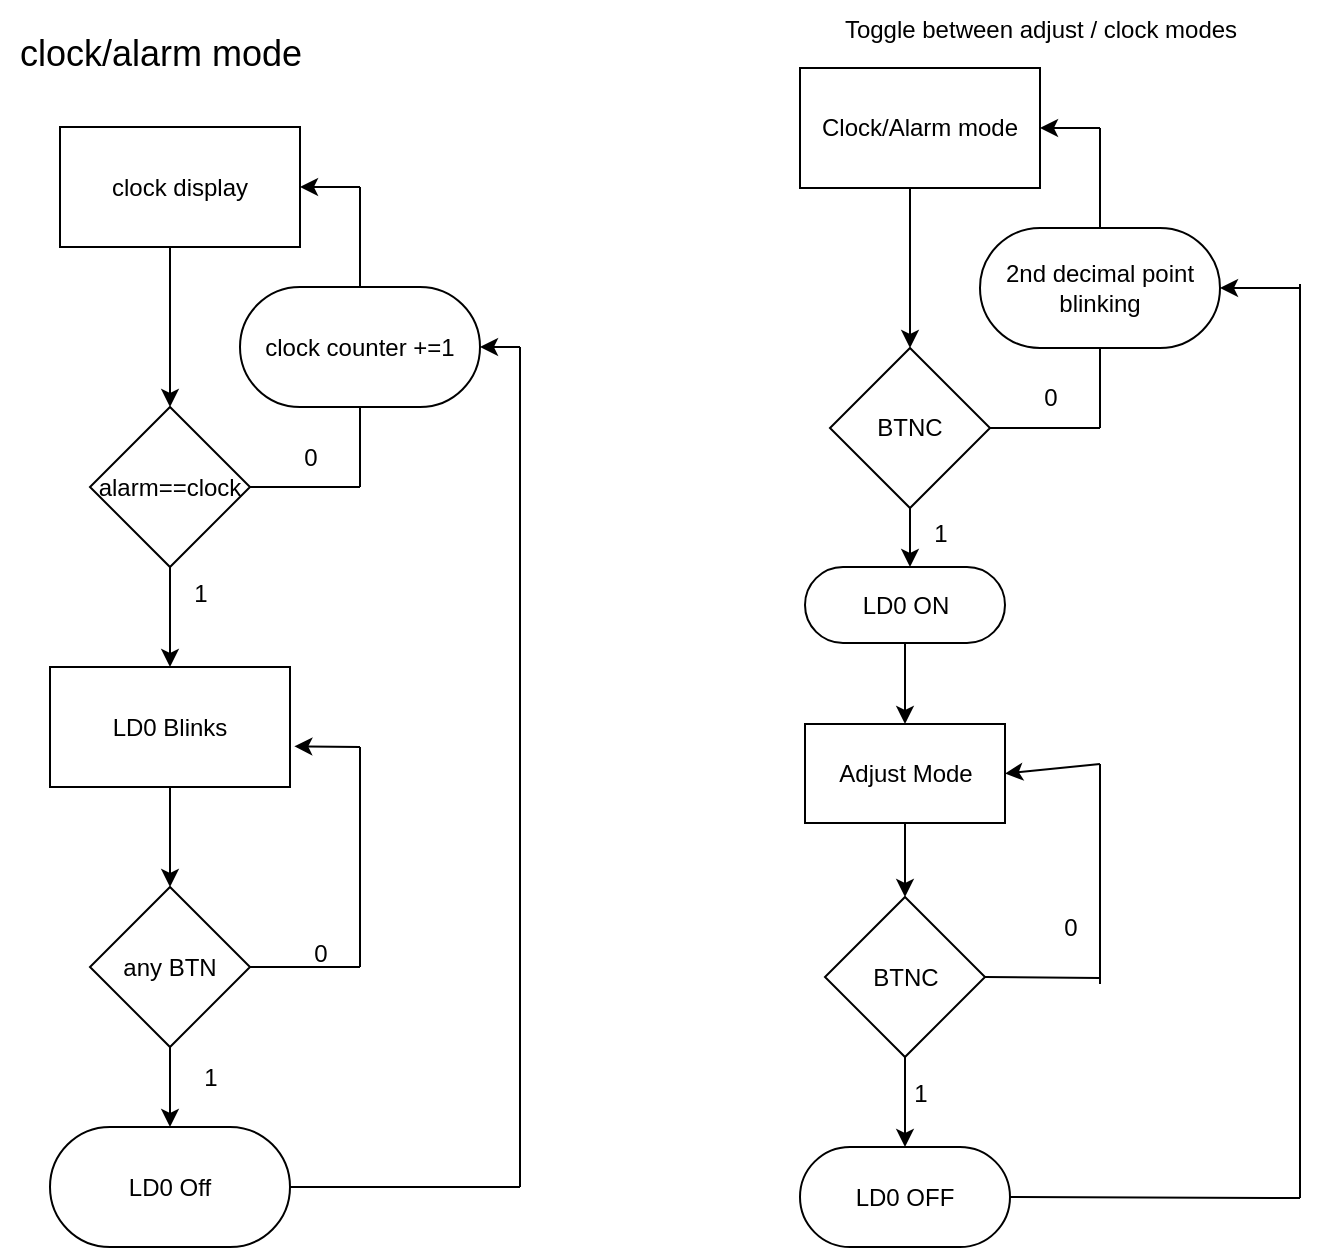 <mxfile version="24.3.1" type="device" pages="2">
  <diagram name="Page-1" id="mnycApaOCjpWziVXEzbZ">
    <mxGraphModel dx="1687" dy="908" grid="1" gridSize="10" guides="1" tooltips="1" connect="1" arrows="1" fold="1" page="1" pageScale="1" pageWidth="850" pageHeight="1100" math="0" shadow="0">
      <root>
        <mxCell id="0" />
        <mxCell id="1" parent="0" />
        <mxCell id="4CzLHWsZHk-06s4hug2u-1" value="clock display" style="rounded=0;whiteSpace=wrap;html=1;" parent="1" vertex="1">
          <mxGeometry x="200" y="71.5" width="120" height="60" as="geometry" />
        </mxCell>
        <mxCell id="4CzLHWsZHk-06s4hug2u-2" value="" style="endArrow=classic;html=1;rounded=0;" parent="1" target="4CzLHWsZHk-06s4hug2u-3" edge="1">
          <mxGeometry width="50" height="50" relative="1" as="geometry">
            <mxPoint x="255" y="131.5" as="sourcePoint" />
            <mxPoint x="255" y="251.5" as="targetPoint" />
          </mxGeometry>
        </mxCell>
        <mxCell id="4CzLHWsZHk-06s4hug2u-3" value="alarm==clock" style="rhombus;whiteSpace=wrap;html=1;" parent="1" vertex="1">
          <mxGeometry x="215" y="211.5" width="80" height="80" as="geometry" />
        </mxCell>
        <mxCell id="4CzLHWsZHk-06s4hug2u-5" value="" style="endArrow=none;html=1;rounded=0;exitX=1;exitY=0.5;exitDx=0;exitDy=0;" parent="1" source="4CzLHWsZHk-06s4hug2u-3" edge="1">
          <mxGeometry width="50" height="50" relative="1" as="geometry">
            <mxPoint x="350" y="331.5" as="sourcePoint" />
            <mxPoint x="350" y="251.5" as="targetPoint" />
          </mxGeometry>
        </mxCell>
        <mxCell id="4CzLHWsZHk-06s4hug2u-7" value="" style="endArrow=classic;html=1;rounded=0;entryX=1;entryY=0.5;entryDx=0;entryDy=0;" parent="1" target="4CzLHWsZHk-06s4hug2u-1" edge="1">
          <mxGeometry width="50" height="50" relative="1" as="geometry">
            <mxPoint x="350" y="101.5" as="sourcePoint" />
            <mxPoint x="400" y="281.5" as="targetPoint" />
          </mxGeometry>
        </mxCell>
        <mxCell id="4CzLHWsZHk-06s4hug2u-8" value="0" style="text;html=1;align=center;verticalAlign=middle;resizable=0;points=[];autosize=1;strokeColor=none;fillColor=none;" parent="1" vertex="1">
          <mxGeometry x="310" y="221.5" width="30" height="30" as="geometry" />
        </mxCell>
        <mxCell id="4CzLHWsZHk-06s4hug2u-10" value="" style="endArrow=classic;html=1;rounded=0;exitX=0.5;exitY=1;exitDx=0;exitDy=0;" parent="1" source="4CzLHWsZHk-06s4hug2u-3" edge="1">
          <mxGeometry width="50" height="50" relative="1" as="geometry">
            <mxPoint x="350" y="331.5" as="sourcePoint" />
            <mxPoint x="255" y="341.5" as="targetPoint" />
          </mxGeometry>
        </mxCell>
        <mxCell id="4CzLHWsZHk-06s4hug2u-11" value="LD0 Blinks" style="rounded=0;whiteSpace=wrap;html=1;" parent="1" vertex="1">
          <mxGeometry x="195" y="341.5" width="120" height="60" as="geometry" />
        </mxCell>
        <mxCell id="4CzLHWsZHk-06s4hug2u-12" value="" style="endArrow=classic;html=1;rounded=0;exitX=0.5;exitY=1;exitDx=0;exitDy=0;" parent="1" source="4CzLHWsZHk-06s4hug2u-11" edge="1">
          <mxGeometry width="50" height="50" relative="1" as="geometry">
            <mxPoint x="350" y="331.5" as="sourcePoint" />
            <mxPoint x="255" y="451.5" as="targetPoint" />
          </mxGeometry>
        </mxCell>
        <mxCell id="4CzLHWsZHk-06s4hug2u-13" value="any BTN" style="rhombus;whiteSpace=wrap;html=1;" parent="1" vertex="1">
          <mxGeometry x="215" y="451.5" width="80" height="80" as="geometry" />
        </mxCell>
        <mxCell id="4CzLHWsZHk-06s4hug2u-14" value="" style="endArrow=none;html=1;rounded=0;exitX=1;exitY=0.5;exitDx=0;exitDy=0;" parent="1" source="4CzLHWsZHk-06s4hug2u-13" edge="1">
          <mxGeometry width="50" height="50" relative="1" as="geometry">
            <mxPoint x="350" y="411.5" as="sourcePoint" />
            <mxPoint x="350" y="491.5" as="targetPoint" />
          </mxGeometry>
        </mxCell>
        <mxCell id="4CzLHWsZHk-06s4hug2u-15" value="" style="endArrow=none;html=1;rounded=0;" parent="1" edge="1">
          <mxGeometry width="50" height="50" relative="1" as="geometry">
            <mxPoint x="350" y="491.5" as="sourcePoint" />
            <mxPoint x="350" y="381.5" as="targetPoint" />
          </mxGeometry>
        </mxCell>
        <mxCell id="4CzLHWsZHk-06s4hug2u-16" value="" style="endArrow=classic;html=1;rounded=0;entryX=1.018;entryY=0.661;entryDx=0;entryDy=0;entryPerimeter=0;" parent="1" target="4CzLHWsZHk-06s4hug2u-11" edge="1">
          <mxGeometry width="50" height="50" relative="1" as="geometry">
            <mxPoint x="350" y="381.5" as="sourcePoint" />
            <mxPoint x="400" y="361.5" as="targetPoint" />
          </mxGeometry>
        </mxCell>
        <mxCell id="4CzLHWsZHk-06s4hug2u-17" value="0" style="text;html=1;align=center;verticalAlign=middle;resizable=0;points=[];autosize=1;strokeColor=none;fillColor=none;" parent="1" vertex="1">
          <mxGeometry x="315" y="469.5" width="30" height="30" as="geometry" />
        </mxCell>
        <mxCell id="4CzLHWsZHk-06s4hug2u-21" value="LD0 Off" style="rounded=1;whiteSpace=wrap;html=1;arcSize=50;" parent="1" vertex="1">
          <mxGeometry x="195" y="571.5" width="120" height="60" as="geometry" />
        </mxCell>
        <mxCell id="4CzLHWsZHk-06s4hug2u-22" value="" style="endArrow=classic;html=1;rounded=0;exitX=0.5;exitY=1;exitDx=0;exitDy=0;entryX=0.5;entryY=0;entryDx=0;entryDy=0;" parent="1" source="4CzLHWsZHk-06s4hug2u-13" target="4CzLHWsZHk-06s4hug2u-21" edge="1">
          <mxGeometry width="50" height="50" relative="1" as="geometry">
            <mxPoint x="350" y="501.5" as="sourcePoint" />
            <mxPoint x="400" y="451.5" as="targetPoint" />
          </mxGeometry>
        </mxCell>
        <mxCell id="4CzLHWsZHk-06s4hug2u-23" value="1" style="text;html=1;align=center;verticalAlign=middle;resizable=0;points=[];autosize=1;strokeColor=none;fillColor=none;" parent="1" vertex="1">
          <mxGeometry x="260" y="531.5" width="30" height="30" as="geometry" />
        </mxCell>
        <mxCell id="4CzLHWsZHk-06s4hug2u-27" value="1" style="text;html=1;align=center;verticalAlign=middle;resizable=0;points=[];autosize=1;strokeColor=none;fillColor=none;" parent="1" vertex="1">
          <mxGeometry x="255" y="289.5" width="30" height="30" as="geometry" />
        </mxCell>
        <mxCell id="4CzLHWsZHk-06s4hug2u-28" value="Clock/Alarm mode" style="rounded=0;whiteSpace=wrap;html=1;" parent="1" vertex="1">
          <mxGeometry x="570" y="42" width="120" height="60" as="geometry" />
        </mxCell>
        <mxCell id="4CzLHWsZHk-06s4hug2u-29" value="" style="endArrow=classic;html=1;rounded=0;" parent="1" target="4CzLHWsZHk-06s4hug2u-30" edge="1">
          <mxGeometry width="50" height="50" relative="1" as="geometry">
            <mxPoint x="625" y="102" as="sourcePoint" />
            <mxPoint x="625" y="222" as="targetPoint" />
          </mxGeometry>
        </mxCell>
        <mxCell id="4CzLHWsZHk-06s4hug2u-30" value="BTNC" style="rhombus;whiteSpace=wrap;html=1;" parent="1" vertex="1">
          <mxGeometry x="585" y="182" width="80" height="80" as="geometry" />
        </mxCell>
        <mxCell id="4CzLHWsZHk-06s4hug2u-31" value="" style="endArrow=none;html=1;rounded=0;exitX=1;exitY=0.5;exitDx=0;exitDy=0;" parent="1" source="4CzLHWsZHk-06s4hug2u-30" edge="1">
          <mxGeometry width="50" height="50" relative="1" as="geometry">
            <mxPoint x="720" y="302" as="sourcePoint" />
            <mxPoint x="720" y="222" as="targetPoint" />
          </mxGeometry>
        </mxCell>
        <mxCell id="4CzLHWsZHk-06s4hug2u-33" value="" style="endArrow=classic;html=1;rounded=0;entryX=1;entryY=0.5;entryDx=0;entryDy=0;" parent="1" target="4CzLHWsZHk-06s4hug2u-28" edge="1">
          <mxGeometry width="50" height="50" relative="1" as="geometry">
            <mxPoint x="720" y="72" as="sourcePoint" />
            <mxPoint x="770" y="252" as="targetPoint" />
          </mxGeometry>
        </mxCell>
        <mxCell id="4CzLHWsZHk-06s4hug2u-34" value="0" style="text;html=1;align=center;verticalAlign=middle;resizable=0;points=[];autosize=1;strokeColor=none;fillColor=none;" parent="1" vertex="1">
          <mxGeometry x="680" y="192" width="30" height="30" as="geometry" />
        </mxCell>
        <mxCell id="4CzLHWsZHk-06s4hug2u-35" value="" style="endArrow=classic;html=1;rounded=0;exitX=0.5;exitY=1;exitDx=0;exitDy=0;entryX=0;entryY=1.05;entryDx=0;entryDy=0;entryPerimeter=0;" parent="1" source="4CzLHWsZHk-06s4hug2u-30" edge="1" target="4CzLHWsZHk-06s4hug2u-49">
          <mxGeometry width="50" height="50" relative="1" as="geometry">
            <mxPoint x="720" y="302" as="sourcePoint" />
            <mxPoint x="625" y="312" as="targetPoint" />
          </mxGeometry>
        </mxCell>
        <mxCell id="4CzLHWsZHk-06s4hug2u-49" value="1" style="text;html=1;align=center;verticalAlign=middle;resizable=0;points=[];autosize=1;strokeColor=none;fillColor=none;" parent="1" vertex="1">
          <mxGeometry x="625" y="260" width="30" height="30" as="geometry" />
        </mxCell>
        <mxCell id="4CzLHWsZHk-06s4hug2u-54" value="&lt;font style=&quot;font-size: 18px;&quot;&gt;clock/alarm mode&lt;/font&gt;" style="text;html=1;align=center;verticalAlign=middle;resizable=0;points=[];autosize=1;strokeColor=none;fillColor=none;" parent="1" vertex="1">
          <mxGeometry x="170" y="14.5" width="160" height="40" as="geometry" />
        </mxCell>
        <mxCell id="4CzLHWsZHk-06s4hug2u-55" value="clock counter +=1" style="rounded=1;whiteSpace=wrap;html=1;arcSize=50;" parent="1" vertex="1">
          <mxGeometry x="290" y="151.5" width="120" height="60" as="geometry" />
        </mxCell>
        <mxCell id="4CzLHWsZHk-06s4hug2u-56" value="" style="endArrow=none;html=1;rounded=0;entryX=0.5;entryY=1;entryDx=0;entryDy=0;" parent="1" target="4CzLHWsZHk-06s4hug2u-55" edge="1">
          <mxGeometry width="50" height="50" relative="1" as="geometry">
            <mxPoint x="350" y="251.5" as="sourcePoint" />
            <mxPoint x="380" y="261.5" as="targetPoint" />
          </mxGeometry>
        </mxCell>
        <mxCell id="4CzLHWsZHk-06s4hug2u-57" value="" style="endArrow=none;html=1;rounded=0;exitX=0.5;exitY=0;exitDx=0;exitDy=0;" parent="1" source="4CzLHWsZHk-06s4hug2u-55" edge="1">
          <mxGeometry width="50" height="50" relative="1" as="geometry">
            <mxPoint x="330" y="311.5" as="sourcePoint" />
            <mxPoint x="350" y="101.5" as="targetPoint" />
          </mxGeometry>
        </mxCell>
        <mxCell id="4CzLHWsZHk-06s4hug2u-59" value="" style="endArrow=none;html=1;rounded=0;" parent="1" edge="1">
          <mxGeometry width="50" height="50" relative="1" as="geometry">
            <mxPoint x="430" y="601.5" as="sourcePoint" />
            <mxPoint x="430" y="181.5" as="targetPoint" />
          </mxGeometry>
        </mxCell>
        <mxCell id="4CzLHWsZHk-06s4hug2u-60" value="" style="endArrow=none;html=1;rounded=0;exitX=1;exitY=0.5;exitDx=0;exitDy=0;" parent="1" source="4CzLHWsZHk-06s4hug2u-21" edge="1">
          <mxGeometry width="50" height="50" relative="1" as="geometry">
            <mxPoint x="330" y="411.5" as="sourcePoint" />
            <mxPoint x="430" y="601.5" as="targetPoint" />
          </mxGeometry>
        </mxCell>
        <mxCell id="4CzLHWsZHk-06s4hug2u-63" value="" style="endArrow=classic;html=1;rounded=0;entryX=1;entryY=0.5;entryDx=0;entryDy=0;" parent="1" target="4CzLHWsZHk-06s4hug2u-55" edge="1">
          <mxGeometry width="50" height="50" relative="1" as="geometry">
            <mxPoint x="430" y="181.5" as="sourcePoint" />
            <mxPoint x="380" y="361.5" as="targetPoint" />
          </mxGeometry>
        </mxCell>
        <mxCell id="7n8f_-wu_rEnIhalA-j--1" value="2nd decimal point blinking" style="rounded=1;whiteSpace=wrap;html=1;arcSize=50;" vertex="1" parent="1">
          <mxGeometry x="660" y="122" width="120" height="60" as="geometry" />
        </mxCell>
        <mxCell id="7n8f_-wu_rEnIhalA-j--2" value="" style="endArrow=none;html=1;rounded=0;entryX=0.5;entryY=0;entryDx=0;entryDy=0;" edge="1" parent="1" target="7n8f_-wu_rEnIhalA-j--1">
          <mxGeometry width="50" height="50" relative="1" as="geometry">
            <mxPoint x="720" y="72" as="sourcePoint" />
            <mxPoint x="450" y="292" as="targetPoint" />
          </mxGeometry>
        </mxCell>
        <mxCell id="7n8f_-wu_rEnIhalA-j--3" value="" style="endArrow=none;html=1;rounded=0;entryX=0.5;entryY=1;entryDx=0;entryDy=0;" edge="1" parent="1" target="7n8f_-wu_rEnIhalA-j--1">
          <mxGeometry width="50" height="50" relative="1" as="geometry">
            <mxPoint x="720" y="222" as="sourcePoint" />
            <mxPoint x="450" y="292" as="targetPoint" />
          </mxGeometry>
        </mxCell>
        <mxCell id="7n8f_-wu_rEnIhalA-j--4" value="LD0 ON" style="rounded=1;whiteSpace=wrap;html=1;arcSize=50;" vertex="1" parent="1">
          <mxGeometry x="572.5" y="291.5" width="100" height="38" as="geometry" />
        </mxCell>
        <mxCell id="7n8f_-wu_rEnIhalA-j--7" value="Adjust Mode" style="rounded=0;whiteSpace=wrap;html=1;" vertex="1" parent="1">
          <mxGeometry x="572.5" y="370" width="100" height="49.5" as="geometry" />
        </mxCell>
        <mxCell id="7n8f_-wu_rEnIhalA-j--8" value="BTNC" style="rhombus;whiteSpace=wrap;html=1;" vertex="1" parent="1">
          <mxGeometry x="582.5" y="456.5" width="80" height="80" as="geometry" />
        </mxCell>
        <mxCell id="7n8f_-wu_rEnIhalA-j--9" value="LD0 OFF" style="rounded=1;whiteSpace=wrap;html=1;arcSize=50;" vertex="1" parent="1">
          <mxGeometry x="570" y="581.5" width="105" height="50" as="geometry" />
        </mxCell>
        <mxCell id="7n8f_-wu_rEnIhalA-j--11" value="" style="endArrow=classic;html=1;rounded=0;entryX=0.5;entryY=0;entryDx=0;entryDy=0;exitX=0.5;exitY=1;exitDx=0;exitDy=0;" edge="1" parent="1" source="7n8f_-wu_rEnIhalA-j--4" target="7n8f_-wu_rEnIhalA-j--7">
          <mxGeometry width="50" height="50" relative="1" as="geometry">
            <mxPoint x="400" y="340" as="sourcePoint" />
            <mxPoint x="450" y="290" as="targetPoint" />
          </mxGeometry>
        </mxCell>
        <mxCell id="7n8f_-wu_rEnIhalA-j--12" value="" style="endArrow=classic;html=1;rounded=0;exitX=0.5;exitY=1;exitDx=0;exitDy=0;entryX=0.5;entryY=0;entryDx=0;entryDy=0;" edge="1" parent="1" source="7n8f_-wu_rEnIhalA-j--7" target="7n8f_-wu_rEnIhalA-j--8">
          <mxGeometry width="50" height="50" relative="1" as="geometry">
            <mxPoint x="624.17" y="419.5" as="sourcePoint" />
            <mxPoint x="624" y="440" as="targetPoint" />
          </mxGeometry>
        </mxCell>
        <mxCell id="7n8f_-wu_rEnIhalA-j--15" value="" style="endArrow=classic;html=1;rounded=0;exitX=0.5;exitY=1;exitDx=0;exitDy=0;entryX=0.5;entryY=0;entryDx=0;entryDy=0;" edge="1" parent="1" source="7n8f_-wu_rEnIhalA-j--8" target="7n8f_-wu_rEnIhalA-j--9">
          <mxGeometry width="50" height="50" relative="1" as="geometry">
            <mxPoint x="624.17" y="536.5" as="sourcePoint" />
            <mxPoint x="624.17" y="573.5" as="targetPoint" />
          </mxGeometry>
        </mxCell>
        <mxCell id="7n8f_-wu_rEnIhalA-j--16" value="" style="endArrow=none;html=1;rounded=0;exitX=1;exitY=0.5;exitDx=0;exitDy=0;" edge="1" parent="1" source="7n8f_-wu_rEnIhalA-j--8">
          <mxGeometry width="50" height="50" relative="1" as="geometry">
            <mxPoint x="400" y="340" as="sourcePoint" />
            <mxPoint x="720" y="497" as="targetPoint" />
          </mxGeometry>
        </mxCell>
        <mxCell id="7n8f_-wu_rEnIhalA-j--18" value="" style="endArrow=none;html=1;rounded=0;" edge="1" parent="1">
          <mxGeometry width="50" height="50" relative="1" as="geometry">
            <mxPoint x="720" y="500" as="sourcePoint" />
            <mxPoint x="720" y="390" as="targetPoint" />
          </mxGeometry>
        </mxCell>
        <mxCell id="7n8f_-wu_rEnIhalA-j--19" value="" style="endArrow=classic;html=1;rounded=0;entryX=1;entryY=0.5;entryDx=0;entryDy=0;" edge="1" parent="1" target="7n8f_-wu_rEnIhalA-j--7">
          <mxGeometry width="50" height="50" relative="1" as="geometry">
            <mxPoint x="720" y="390" as="sourcePoint" />
            <mxPoint x="450" y="290" as="targetPoint" />
          </mxGeometry>
        </mxCell>
        <mxCell id="7n8f_-wu_rEnIhalA-j--20" value="" style="endArrow=none;html=1;rounded=0;exitX=1;exitY=0.5;exitDx=0;exitDy=0;" edge="1" parent="1" source="7n8f_-wu_rEnIhalA-j--9">
          <mxGeometry width="50" height="50" relative="1" as="geometry">
            <mxPoint x="400" y="340" as="sourcePoint" />
            <mxPoint x="820" y="607" as="targetPoint" />
          </mxGeometry>
        </mxCell>
        <mxCell id="7n8f_-wu_rEnIhalA-j--21" value="" style="endArrow=none;html=1;rounded=0;" edge="1" parent="1">
          <mxGeometry width="50" height="50" relative="1" as="geometry">
            <mxPoint x="820" y="150" as="sourcePoint" />
            <mxPoint x="820" y="607" as="targetPoint" />
          </mxGeometry>
        </mxCell>
        <mxCell id="7n8f_-wu_rEnIhalA-j--22" value="" style="endArrow=classic;html=1;rounded=0;entryX=1;entryY=0.5;entryDx=0;entryDy=0;" edge="1" parent="1" target="7n8f_-wu_rEnIhalA-j--1">
          <mxGeometry width="50" height="50" relative="1" as="geometry">
            <mxPoint x="820" y="152" as="sourcePoint" />
            <mxPoint x="450" y="290" as="targetPoint" />
          </mxGeometry>
        </mxCell>
        <mxCell id="7n8f_-wu_rEnIhalA-j--23" value="1" style="text;html=1;align=center;verticalAlign=middle;resizable=0;points=[];autosize=1;strokeColor=none;fillColor=none;" vertex="1" parent="1">
          <mxGeometry x="615" y="540" width="30" height="30" as="geometry" />
        </mxCell>
        <mxCell id="7n8f_-wu_rEnIhalA-j--24" value="0" style="text;html=1;align=center;verticalAlign=middle;resizable=0;points=[];autosize=1;strokeColor=none;fillColor=none;" vertex="1" parent="1">
          <mxGeometry x="690" y="456.5" width="30" height="30" as="geometry" />
        </mxCell>
        <mxCell id="_dGxavjBC9ilifh-0P8z-1" value="Toggle between adjust / clock modes" style="text;html=1;align=center;verticalAlign=middle;resizable=0;points=[];autosize=1;strokeColor=none;fillColor=none;" vertex="1" parent="1">
          <mxGeometry x="580" y="8" width="220" height="30" as="geometry" />
        </mxCell>
      </root>
    </mxGraphModel>
  </diagram>
  <diagram id="qJyVljwDdHqDrNMhaSmd" name="Page-2">
    <mxGraphModel dx="2643" dy="2065" grid="1" gridSize="10" guides="1" tooltips="1" connect="1" arrows="1" fold="1" page="1" pageScale="1" pageWidth="850" pageHeight="1100" math="0" shadow="0">
      <root>
        <mxCell id="0" />
        <mxCell id="1" parent="0" />
        <mxCell id="eITYmuZ6Qbgtnx5D9Z0d-1" value="Clock/Alarm mode" style="rounded=0;whiteSpace=wrap;html=1;metaEdit=0;shadow=1;" vertex="1" parent="1">
          <mxGeometry x="450" y="-470" width="120" height="60" as="geometry" />
        </mxCell>
        <mxCell id="eITYmuZ6Qbgtnx5D9Z0d-2" value="" style="endArrow=classic;html=1;rounded=0;metaEdit=0;shadow=1;" edge="1" parent="1" target="eITYmuZ6Qbgtnx5D9Z0d-3">
          <mxGeometry width="50" height="50" relative="1" as="geometry">
            <mxPoint x="511.25" y="201" as="sourcePoint" />
            <mxPoint x="511.25" y="321" as="targetPoint" />
          </mxGeometry>
        </mxCell>
        <mxCell id="eITYmuZ6Qbgtnx5D9Z0d-3" value="BTNC" style="rhombus;whiteSpace=wrap;html=1;metaEdit=0;shadow=1;" vertex="1" parent="1">
          <mxGeometry x="471.25" y="281" width="80" height="80" as="geometry" />
        </mxCell>
        <mxCell id="eITYmuZ6Qbgtnx5D9Z0d-4" value="" style="endArrow=none;html=1;rounded=0;exitX=1;exitY=0.5;exitDx=0;exitDy=0;metaEdit=0;shadow=1;" edge="1" parent="1" source="eITYmuZ6Qbgtnx5D9Z0d-3">
          <mxGeometry width="50" height="50" relative="1" as="geometry">
            <mxPoint x="606.25" y="401" as="sourcePoint" />
            <mxPoint x="606.25" y="321" as="targetPoint" />
          </mxGeometry>
        </mxCell>
        <mxCell id="eITYmuZ6Qbgtnx5D9Z0d-5" value="" style="endArrow=classic;html=1;rounded=0;entryX=1;entryY=0.5;entryDx=0;entryDy=0;metaEdit=0;shadow=1;" edge="1" parent="1" target="eITYmuZ6Qbgtnx5D9Z0d-1">
          <mxGeometry width="50" height="50" relative="1" as="geometry">
            <mxPoint x="600" y="-440" as="sourcePoint" />
            <mxPoint x="650" y="-260" as="targetPoint" />
          </mxGeometry>
        </mxCell>
        <mxCell id="eITYmuZ6Qbgtnx5D9Z0d-6" value="0" style="text;html=1;align=center;verticalAlign=middle;resizable=0;points=[];autosize=1;strokeColor=none;fillColor=none;metaEdit=0;shadow=1;" vertex="1" parent="1">
          <mxGeometry x="566.25" y="291" width="30" height="30" as="geometry" />
        </mxCell>
        <mxCell id="eITYmuZ6Qbgtnx5D9Z0d-7" value="" style="endArrow=classic;html=1;rounded=0;exitX=0.5;exitY=1;exitDx=0;exitDy=0;entryX=0;entryY=1.05;entryDx=0;entryDy=0;entryPerimeter=0;metaEdit=0;shadow=1;" edge="1" parent="1" source="eITYmuZ6Qbgtnx5D9Z0d-3" target="eITYmuZ6Qbgtnx5D9Z0d-8">
          <mxGeometry width="50" height="50" relative="1" as="geometry">
            <mxPoint x="606.25" y="401" as="sourcePoint" />
            <mxPoint x="511.25" y="411" as="targetPoint" />
          </mxGeometry>
        </mxCell>
        <mxCell id="eITYmuZ6Qbgtnx5D9Z0d-8" value="1" style="text;html=1;align=center;verticalAlign=middle;resizable=0;points=[];autosize=1;strokeColor=none;fillColor=none;metaEdit=0;shadow=1;" vertex="1" parent="1">
          <mxGeometry x="511.25" y="359" width="30" height="30" as="geometry" />
        </mxCell>
        <mxCell id="eITYmuZ6Qbgtnx5D9Z0d-9" value="2nd decimal point blinking" style="rounded=1;whiteSpace=wrap;html=1;arcSize=50;metaEdit=0;shadow=1;" vertex="1" parent="1">
          <mxGeometry x="546.25" y="221" width="120" height="60" as="geometry" />
        </mxCell>
        <mxCell id="eITYmuZ6Qbgtnx5D9Z0d-10" value="" style="endArrow=none;html=1;rounded=0;entryX=0.5;entryY=0;entryDx=0;entryDy=0;metaEdit=0;shadow=1;" edge="1" parent="1" target="eITYmuZ6Qbgtnx5D9Z0d-9">
          <mxGeometry width="50" height="50" relative="1" as="geometry">
            <mxPoint x="606.25" y="171" as="sourcePoint" />
            <mxPoint x="336.25" y="391" as="targetPoint" />
          </mxGeometry>
        </mxCell>
        <mxCell id="eITYmuZ6Qbgtnx5D9Z0d-11" value="" style="endArrow=none;html=1;rounded=0;entryX=0.5;entryY=1;entryDx=0;entryDy=0;metaEdit=0;shadow=1;" edge="1" parent="1" target="eITYmuZ6Qbgtnx5D9Z0d-9">
          <mxGeometry width="50" height="50" relative="1" as="geometry">
            <mxPoint x="606.25" y="321" as="sourcePoint" />
            <mxPoint x="336.25" y="391" as="targetPoint" />
          </mxGeometry>
        </mxCell>
        <mxCell id="eITYmuZ6Qbgtnx5D9Z0d-12" value="&lt;font style=&quot;font-size: 11px;&quot;&gt;LD0 ON and 2nd decimal point doesnt blink&lt;/font&gt;" style="rounded=1;whiteSpace=wrap;html=1;arcSize=50;metaEdit=0;shadow=1;" vertex="1" parent="1">
          <mxGeometry x="450" y="389" width="117.5" height="61.5" as="geometry" />
        </mxCell>
        <mxCell id="eITYmuZ6Qbgtnx5D9Z0d-13" value="Adjust Mode" style="rounded=0;whiteSpace=wrap;html=1;metaEdit=0;shadow=1;" vertex="1" parent="1">
          <mxGeometry x="458.75" y="550" width="100" height="49.5" as="geometry" />
        </mxCell>
        <mxCell id="eITYmuZ6Qbgtnx5D9Z0d-14" value="BTNC" style="rhombus;whiteSpace=wrap;html=1;metaEdit=0;shadow=1;" vertex="1" parent="1">
          <mxGeometry x="523.75" y="878.5" width="57.5" height="60" as="geometry" />
        </mxCell>
        <mxCell id="eITYmuZ6Qbgtnx5D9Z0d-15" value="&lt;font style=&quot;font-size: 10px;&quot;&gt;LD0 OFF&lt;/font&gt;" style="rounded=1;whiteSpace=wrap;html=1;arcSize=50;metaEdit=0;shadow=1;" vertex="1" parent="1">
          <mxGeometry x="500" y="1010" width="105" height="50" as="geometry" />
        </mxCell>
        <mxCell id="eITYmuZ6Qbgtnx5D9Z0d-16" value="" style="endArrow=classic;html=1;rounded=0;entryX=0.5;entryY=0;entryDx=0;entryDy=0;exitX=0.5;exitY=1;exitDx=0;exitDy=0;metaEdit=0;shadow=1;" edge="1" parent="1" source="eITYmuZ6Qbgtnx5D9Z0d-12" target="eITYmuZ6Qbgtnx5D9Z0d-13">
          <mxGeometry width="50" height="50" relative="1" as="geometry">
            <mxPoint x="286.25" y="439" as="sourcePoint" />
            <mxPoint x="336.25" y="389" as="targetPoint" />
          </mxGeometry>
        </mxCell>
        <mxCell id="eITYmuZ6Qbgtnx5D9Z0d-17" value="" style="endArrow=classic;html=1;rounded=0;exitX=0.913;exitY=1.01;exitDx=0;exitDy=0;entryX=0.5;entryY=0;entryDx=0;entryDy=0;metaEdit=0;shadow=1;exitPerimeter=0;" edge="1" parent="1" source="eITYmuZ6Qbgtnx5D9Z0d-13" target="eITYmuZ6Qbgtnx5D9Z0d-14">
          <mxGeometry width="50" height="50" relative="1" as="geometry">
            <mxPoint x="510.42" y="599.5" as="sourcePoint" />
            <mxPoint x="510.25" y="620" as="targetPoint" />
          </mxGeometry>
        </mxCell>
        <mxCell id="eITYmuZ6Qbgtnx5D9Z0d-18" value="" style="endArrow=classic;html=1;rounded=0;exitX=0.5;exitY=1;exitDx=0;exitDy=0;entryX=0.5;entryY=0;entryDx=0;entryDy=0;metaEdit=0;shadow=1;" edge="1" parent="1" source="eITYmuZ6Qbgtnx5D9Z0d-14" target="eITYmuZ6Qbgtnx5D9Z0d-15">
          <mxGeometry width="50" height="50" relative="1" as="geometry">
            <mxPoint x="554.17" y="840" as="sourcePoint" />
            <mxPoint x="554.17" y="877" as="targetPoint" />
          </mxGeometry>
        </mxCell>
        <mxCell id="eITYmuZ6Qbgtnx5D9Z0d-20" value="" style="endArrow=none;html=1;rounded=0;metaEdit=0;shadow=1;" edge="1" parent="1">
          <mxGeometry width="50" height="50" relative="1" as="geometry">
            <mxPoint x="619.5" y="680" as="sourcePoint" />
            <mxPoint x="619.5" y="570" as="targetPoint" />
          </mxGeometry>
        </mxCell>
        <mxCell id="eITYmuZ6Qbgtnx5D9Z0d-21" value="" style="endArrow=classic;html=1;rounded=0;entryX=1;entryY=0.5;entryDx=0;entryDy=0;metaEdit=0;shadow=1;" edge="1" parent="1" target="eITYmuZ6Qbgtnx5D9Z0d-13">
          <mxGeometry width="50" height="50" relative="1" as="geometry">
            <mxPoint x="620" y="570" as="sourcePoint" />
            <mxPoint x="336.25" y="470" as="targetPoint" />
          </mxGeometry>
        </mxCell>
        <mxCell id="eITYmuZ6Qbgtnx5D9Z0d-24" value="" style="endArrow=classic;html=1;rounded=0;entryX=1;entryY=0.5;entryDx=0;entryDy=0;metaEdit=0;shadow=1;" edge="1" parent="1" target="eITYmuZ6Qbgtnx5D9Z0d-9">
          <mxGeometry width="50" height="50" relative="1" as="geometry">
            <mxPoint x="706.25" y="251" as="sourcePoint" />
            <mxPoint x="336.25" y="389" as="targetPoint" />
          </mxGeometry>
        </mxCell>
        <mxCell id="eITYmuZ6Qbgtnx5D9Z0d-28" value="" style="endArrow=none;html=1;rounded=0;" edge="1" parent="1">
          <mxGeometry width="50" height="50" relative="1" as="geometry">
            <mxPoint x="619" y="910" as="sourcePoint" />
            <mxPoint x="619.25" y="680" as="targetPoint" />
          </mxGeometry>
        </mxCell>
        <mxCell id="eITYmuZ6Qbgtnx5D9Z0d-30" value="" style="endArrow=none;html=1;rounded=0;" edge="1" parent="1">
          <mxGeometry width="50" height="50" relative="1" as="geometry">
            <mxPoint x="706" y="250" as="sourcePoint" />
            <mxPoint x="706" y="1040" as="targetPoint" />
          </mxGeometry>
        </mxCell>
        <mxCell id="eITYmuZ6Qbgtnx5D9Z0d-31" value="" style="endArrow=none;html=1;rounded=0;exitX=1;exitY=0.5;exitDx=0;exitDy=0;" edge="1" parent="1" source="eITYmuZ6Qbgtnx5D9Z0d-14">
          <mxGeometry width="50" height="50" relative="1" as="geometry">
            <mxPoint x="590" y="670" as="sourcePoint" />
            <mxPoint x="620" y="910" as="targetPoint" />
          </mxGeometry>
        </mxCell>
        <mxCell id="eITYmuZ6Qbgtnx5D9Z0d-33" value="BTNR" style="rhombus;whiteSpace=wrap;html=1;" vertex="1" parent="1">
          <mxGeometry x="370" y="785" width="60" height="50" as="geometry" />
        </mxCell>
        <mxCell id="eITYmuZ6Qbgtnx5D9Z0d-34" value="BTNL" style="rhombus;whiteSpace=wrap;html=1;" vertex="1" parent="1">
          <mxGeometry x="458.75" y="785" width="60" height="50" as="geometry" />
        </mxCell>
        <mxCell id="eITYmuZ6Qbgtnx5D9Z0d-36" value="" style="edgeStyle=none;orthogonalLoop=1;jettySize=auto;html=1;rounded=0;entryX=0.5;entryY=0;entryDx=0;entryDy=0;" edge="1" parent="1" target="eITYmuZ6Qbgtnx5D9Z0d-34">
          <mxGeometry width="100" relative="1" as="geometry">
            <mxPoint x="530" y="600" as="sourcePoint" />
            <mxPoint x="510" y="690" as="targetPoint" />
            <Array as="points">
              <mxPoint x="530" y="700" />
            </Array>
          </mxGeometry>
        </mxCell>
        <mxCell id="eITYmuZ6Qbgtnx5D9Z0d-37" value="" style="edgeStyle=none;orthogonalLoop=1;jettySize=auto;html=1;rounded=0;entryX=0.5;entryY=0;entryDx=0;entryDy=0;exitX=0.5;exitY=1;exitDx=0;exitDy=0;" edge="1" parent="1" source="eITYmuZ6Qbgtnx5D9Z0d-13" target="eITYmuZ6Qbgtnx5D9Z0d-33">
          <mxGeometry width="100" relative="1" as="geometry">
            <mxPoint x="400" y="650" as="sourcePoint" />
            <mxPoint x="500" y="650" as="targetPoint" />
            <Array as="points">
              <mxPoint x="510" y="700" />
            </Array>
          </mxGeometry>
        </mxCell>
        <mxCell id="eITYmuZ6Qbgtnx5D9Z0d-38" value="BTNU" style="rhombus;whiteSpace=wrap;html=1;" vertex="1" parent="1">
          <mxGeometry x="270" y="785" width="60" height="50" as="geometry" />
        </mxCell>
        <mxCell id="eITYmuZ6Qbgtnx5D9Z0d-39" value="BTND" style="rhombus;whiteSpace=wrap;html=1;" vertex="1" parent="1">
          <mxGeometry x="180" y="785" width="60" height="50" as="geometry" />
        </mxCell>
        <mxCell id="eITYmuZ6Qbgtnx5D9Z0d-40" value="" style="edgeStyle=none;orthogonalLoop=1;jettySize=auto;html=1;rounded=0;entryX=0.5;entryY=0;entryDx=0;entryDy=0;" edge="1" parent="1" target="eITYmuZ6Qbgtnx5D9Z0d-38">
          <mxGeometry width="100" relative="1" as="geometry">
            <mxPoint x="490" y="600" as="sourcePoint" />
            <mxPoint x="390" y="640" as="targetPoint" />
            <Array as="points">
              <mxPoint x="490" y="700" />
            </Array>
          </mxGeometry>
        </mxCell>
        <mxCell id="eITYmuZ6Qbgtnx5D9Z0d-41" value="" style="edgeStyle=none;orthogonalLoop=1;jettySize=auto;html=1;rounded=0;entryX=0.5;entryY=0;entryDx=0;entryDy=0;exitX=0.104;exitY=1.017;exitDx=0;exitDy=0;exitPerimeter=0;" edge="1" parent="1" source="eITYmuZ6Qbgtnx5D9Z0d-13" target="eITYmuZ6Qbgtnx5D9Z0d-39">
          <mxGeometry width="100" relative="1" as="geometry">
            <mxPoint x="270" y="670" as="sourcePoint" />
            <mxPoint x="370" y="670" as="targetPoint" />
            <Array as="points">
              <mxPoint x="469" y="680" />
            </Array>
          </mxGeometry>
        </mxCell>
        <mxCell id="eITYmuZ6Qbgtnx5D9Z0d-42" value="" style="endArrow=none;html=1;rounded=0;exitX=0.5;exitY=1;exitDx=0;exitDy=0;" edge="1" parent="1" source="eITYmuZ6Qbgtnx5D9Z0d-34">
          <mxGeometry width="50" height="50" relative="1" as="geometry">
            <mxPoint x="590" y="670" as="sourcePoint" />
            <mxPoint x="489" y="870" as="targetPoint" />
          </mxGeometry>
        </mxCell>
        <mxCell id="eITYmuZ6Qbgtnx5D9Z0d-44" value="&lt;font style=&quot;font-size: 9px;&quot;&gt;Digit_selector + =1 %3&lt;/font&gt;" style="rounded=1;whiteSpace=wrap;html=1;arcSize=50;" vertex="1" parent="1">
          <mxGeometry x="320" y="900" width="80" height="38.5" as="geometry" />
        </mxCell>
        <mxCell id="eITYmuZ6Qbgtnx5D9Z0d-45" value="&lt;font style=&quot;font-size: 9px;&quot;&gt;Digit_selector - =1 %3&lt;/font&gt;" style="rounded=1;whiteSpace=wrap;html=1;arcSize=50;" vertex="1" parent="1">
          <mxGeometry x="410" y="900" width="80" height="38.5" as="geometry" />
        </mxCell>
        <mxCell id="eITYmuZ6Qbgtnx5D9Z0d-46" value="" style="endArrow=none;html=1;rounded=0;exitX=0.5;exitY=0;exitDx=0;exitDy=0;" edge="1" parent="1" source="eITYmuZ6Qbgtnx5D9Z0d-45">
          <mxGeometry width="50" height="50" relative="1" as="geometry">
            <mxPoint x="440" y="720" as="sourcePoint" />
            <mxPoint x="490" y="870" as="targetPoint" />
          </mxGeometry>
        </mxCell>
        <mxCell id="eITYmuZ6Qbgtnx5D9Z0d-47" value="" style="endArrow=none;html=1;rounded=0;exitX=0.5;exitY=0;exitDx=0;exitDy=0;entryX=0.5;entryY=1;entryDx=0;entryDy=0;" edge="1" parent="1" source="eITYmuZ6Qbgtnx5D9Z0d-44" target="eITYmuZ6Qbgtnx5D9Z0d-33">
          <mxGeometry width="50" height="50" relative="1" as="geometry">
            <mxPoint x="440" y="860" as="sourcePoint" />
            <mxPoint x="490" y="810" as="targetPoint" />
            <Array as="points">
              <mxPoint x="400" y="870" />
            </Array>
          </mxGeometry>
        </mxCell>
        <mxCell id="eITYmuZ6Qbgtnx5D9Z0d-48" value="" style="endArrow=none;html=1;rounded=0;exitX=0.5;exitY=1;exitDx=0;exitDy=0;" edge="1" parent="1" source="eITYmuZ6Qbgtnx5D9Z0d-45">
          <mxGeometry width="50" height="50" relative="1" as="geometry">
            <mxPoint x="440" y="860" as="sourcePoint" />
            <mxPoint x="450" y="970" as="targetPoint" />
          </mxGeometry>
        </mxCell>
        <mxCell id="eITYmuZ6Qbgtnx5D9Z0d-49" value="" style="endArrow=none;html=1;rounded=0;exitX=0.5;exitY=1;exitDx=0;exitDy=0;" edge="1" parent="1" source="eITYmuZ6Qbgtnx5D9Z0d-44">
          <mxGeometry width="50" height="50" relative="1" as="geometry">
            <mxPoint x="440" y="860" as="sourcePoint" />
            <mxPoint x="360" y="970" as="targetPoint" />
          </mxGeometry>
        </mxCell>
        <mxCell id="eITYmuZ6Qbgtnx5D9Z0d-50" value="&lt;font style=&quot;font-size: 9px;&quot;&gt;LED_selector += 1 %3&lt;/font&gt;" style="rounded=1;whiteSpace=wrap;html=1;arcSize=50;" vertex="1" parent="1">
          <mxGeometry x="320" y="970" width="80" height="40" as="geometry" />
        </mxCell>
        <mxCell id="eITYmuZ6Qbgtnx5D9Z0d-51" value="&lt;span style=&quot;font-size: 9px;&quot;&gt;LED_selector - = 1 %3&lt;/span&gt;" style="rounded=1;whiteSpace=wrap;html=1;arcSize=50;" vertex="1" parent="1">
          <mxGeometry x="410" y="970" width="80" height="40" as="geometry" />
        </mxCell>
        <mxCell id="eITYmuZ6Qbgtnx5D9Z0d-52" value="&lt;font style=&quot;font-size: 9px;&quot;&gt;current register += 1&lt;/font&gt;" style="rounded=1;whiteSpace=wrap;html=1;arcSize=50;" vertex="1" parent="1">
          <mxGeometry x="220" y="900" width="80" height="38.5" as="geometry" />
        </mxCell>
        <mxCell id="eITYmuZ6Qbgtnx5D9Z0d-53" value="&lt;font style=&quot;font-size: 9px;&quot;&gt;Current register - = 1&lt;/font&gt;" style="rounded=1;whiteSpace=wrap;html=1;arcSize=50;" vertex="1" parent="1">
          <mxGeometry x="110" y="900" width="80" height="38.5" as="geometry" />
        </mxCell>
        <mxCell id="eITYmuZ6Qbgtnx5D9Z0d-54" value="" style="endArrow=none;html=1;rounded=0;exitX=0.5;exitY=0;exitDx=0;exitDy=0;entryX=0.5;entryY=1;entryDx=0;entryDy=0;" edge="1" parent="1" source="eITYmuZ6Qbgtnx5D9Z0d-52" target="eITYmuZ6Qbgtnx5D9Z0d-38">
          <mxGeometry width="50" height="50" relative="1" as="geometry">
            <mxPoint x="440" y="860" as="sourcePoint" />
            <mxPoint x="490" y="810" as="targetPoint" />
            <Array as="points">
              <mxPoint x="300" y="870" />
            </Array>
          </mxGeometry>
        </mxCell>
        <mxCell id="eITYmuZ6Qbgtnx5D9Z0d-55" value="" style="endArrow=none;html=1;rounded=0;exitX=0.5;exitY=0;exitDx=0;exitDy=0;entryX=0.5;entryY=1;entryDx=0;entryDy=0;" edge="1" parent="1" source="eITYmuZ6Qbgtnx5D9Z0d-53" target="eITYmuZ6Qbgtnx5D9Z0d-39">
          <mxGeometry width="50" height="50" relative="1" as="geometry">
            <mxPoint x="440" y="860" as="sourcePoint" />
            <mxPoint x="490" y="810" as="targetPoint" />
            <Array as="points">
              <mxPoint x="210" y="870" />
            </Array>
          </mxGeometry>
        </mxCell>
        <mxCell id="eITYmuZ6Qbgtnx5D9Z0d-60" value="1" style="text;html=1;align=center;verticalAlign=middle;resizable=0;points=[];autosize=1;strokeColor=none;fillColor=none;" vertex="1" parent="1">
          <mxGeometry x="485" y="828" width="30" height="30" as="geometry" />
        </mxCell>
        <mxCell id="eITYmuZ6Qbgtnx5D9Z0d-62" value="" style="endArrow=classic;html=1;rounded=0;exitX=0;exitY=0.5;exitDx=0;exitDy=0;" edge="1" parent="1" source="eITYmuZ6Qbgtnx5D9Z0d-39">
          <mxGeometry width="50" height="50" relative="1" as="geometry">
            <mxPoint x="440" y="800" as="sourcePoint" />
            <mxPoint x="70" y="810" as="targetPoint" />
          </mxGeometry>
        </mxCell>
        <mxCell id="eITYmuZ6Qbgtnx5D9Z0d-63" value="" style="endArrow=classic;html=1;rounded=0;exitX=0;exitY=0.5;exitDx=0;exitDy=0;" edge="1" parent="1" source="eITYmuZ6Qbgtnx5D9Z0d-33">
          <mxGeometry width="50" height="50" relative="1" as="geometry">
            <mxPoint x="440" y="800" as="sourcePoint" />
            <mxPoint x="350" y="810" as="targetPoint" />
          </mxGeometry>
        </mxCell>
        <mxCell id="eITYmuZ6Qbgtnx5D9Z0d-64" value="" style="endArrow=classic;html=1;rounded=0;exitX=0;exitY=0.5;exitDx=0;exitDy=0;" edge="1" parent="1" source="eITYmuZ6Qbgtnx5D9Z0d-38">
          <mxGeometry width="50" height="50" relative="1" as="geometry">
            <mxPoint x="440" y="800" as="sourcePoint" />
            <mxPoint x="250" y="810" as="targetPoint" />
          </mxGeometry>
        </mxCell>
        <mxCell id="eITYmuZ6Qbgtnx5D9Z0d-65" value="" style="endArrow=classic;html=1;rounded=0;exitX=0;exitY=0.5;exitDx=0;exitDy=0;" edge="1" parent="1" source="eITYmuZ6Qbgtnx5D9Z0d-34">
          <mxGeometry width="50" height="50" relative="1" as="geometry">
            <mxPoint x="440" y="800" as="sourcePoint" />
            <mxPoint x="440" y="810" as="targetPoint" />
          </mxGeometry>
        </mxCell>
        <mxCell id="eITYmuZ6Qbgtnx5D9Z0d-66" value="0" style="text;html=1;align=center;verticalAlign=middle;resizable=0;points=[];autosize=1;strokeColor=none;fillColor=none;" vertex="1" parent="1">
          <mxGeometry x="439" y="788" width="30" height="30" as="geometry" />
        </mxCell>
        <mxCell id="eITYmuZ6Qbgtnx5D9Z0d-67" value="0" style="text;html=1;align=center;verticalAlign=middle;resizable=0;points=[];autosize=1;strokeColor=none;fillColor=none;" vertex="1" parent="1">
          <mxGeometry x="351" y="789" width="30" height="30" as="geometry" />
        </mxCell>
        <mxCell id="eITYmuZ6Qbgtnx5D9Z0d-69" value="0" style="text;html=1;align=center;verticalAlign=middle;resizable=0;points=[];autosize=1;strokeColor=none;fillColor=none;" vertex="1" parent="1">
          <mxGeometry x="251" y="789" width="30" height="30" as="geometry" />
        </mxCell>
        <mxCell id="eITYmuZ6Qbgtnx5D9Z0d-70" value="0" style="text;html=1;align=center;verticalAlign=middle;resizable=0;points=[];autosize=1;strokeColor=none;fillColor=none;" vertex="1" parent="1">
          <mxGeometry x="158" y="789" width="30" height="30" as="geometry" />
        </mxCell>
        <mxCell id="eITYmuZ6Qbgtnx5D9Z0d-72" value="1" style="text;html=1;align=center;verticalAlign=middle;resizable=0;points=[];autosize=1;strokeColor=none;fillColor=none;" vertex="1" parent="1">
          <mxGeometry x="393" y="829" width="30" height="30" as="geometry" />
        </mxCell>
        <mxCell id="eITYmuZ6Qbgtnx5D9Z0d-73" value="1" style="text;html=1;align=center;verticalAlign=middle;resizable=0;points=[];autosize=1;strokeColor=none;fillColor=none;" vertex="1" parent="1">
          <mxGeometry x="292" y="829" width="30" height="30" as="geometry" />
        </mxCell>
        <mxCell id="eITYmuZ6Qbgtnx5D9Z0d-74" value="1" style="text;html=1;align=center;verticalAlign=middle;resizable=0;points=[];autosize=1;strokeColor=none;fillColor=none;" vertex="1" parent="1">
          <mxGeometry x="200" y="827" width="30" height="30" as="geometry" />
        </mxCell>
        <mxCell id="eITYmuZ6Qbgtnx5D9Z0d-75" value="" style="endArrow=none;html=1;rounded=0;exitX=0.5;exitY=1;exitDx=0;exitDy=0;" edge="1" parent="1" source="eITYmuZ6Qbgtnx5D9Z0d-51">
          <mxGeometry width="50" height="50" relative="1" as="geometry">
            <mxPoint x="440" y="860" as="sourcePoint" />
            <mxPoint x="450" y="1080" as="targetPoint" />
          </mxGeometry>
        </mxCell>
        <mxCell id="eITYmuZ6Qbgtnx5D9Z0d-78" value="0" style="text;html=1;align=center;verticalAlign=middle;resizable=0;points=[];autosize=1;strokeColor=none;fillColor=none;" vertex="1" parent="1">
          <mxGeometry x="575" y="887" width="30" height="30" as="geometry" />
        </mxCell>
        <mxCell id="eITYmuZ6Qbgtnx5D9Z0d-79" value="1" style="text;html=1;align=center;verticalAlign=middle;resizable=0;points=[];autosize=1;strokeColor=none;fillColor=none;" vertex="1" parent="1">
          <mxGeometry x="543" y="931" width="30" height="30" as="geometry" />
        </mxCell>
        <mxCell id="eITYmuZ6Qbgtnx5D9Z0d-80" value="" style="endArrow=none;html=1;rounded=0;entryX=1;entryY=0.5;entryDx=0;entryDy=0;" edge="1" parent="1" target="eITYmuZ6Qbgtnx5D9Z0d-15">
          <mxGeometry width="50" height="50" relative="1" as="geometry">
            <mxPoint x="705" y="1038.5" as="sourcePoint" />
            <mxPoint x="485" y="878.5" as="targetPoint" />
          </mxGeometry>
        </mxCell>
        <mxCell id="eITYmuZ6Qbgtnx5D9Z0d-82" value="" style="endArrow=none;html=1;rounded=0;" edge="1" parent="1">
          <mxGeometry width="50" height="50" relative="1" as="geometry">
            <mxPoint x="70" y="920" as="sourcePoint" />
            <mxPoint x="70" y="579" as="targetPoint" />
          </mxGeometry>
        </mxCell>
        <mxCell id="eITYmuZ6Qbgtnx5D9Z0d-83" value="" style="endArrow=none;html=1;rounded=0;entryX=-0.009;entryY=0.614;entryDx=0;entryDy=0;entryPerimeter=0;" edge="1" parent="1" target="eITYmuZ6Qbgtnx5D9Z0d-13">
          <mxGeometry width="50" height="50" relative="1" as="geometry">
            <mxPoint x="70" y="580" as="sourcePoint" />
            <mxPoint x="490" y="660" as="targetPoint" />
          </mxGeometry>
        </mxCell>
        <mxCell id="eITYmuZ6Qbgtnx5D9Z0d-84" value="" style="endArrow=none;html=1;rounded=0;exitX=0.5;exitY=1;exitDx=0;exitDy=0;" edge="1" parent="1" source="eITYmuZ6Qbgtnx5D9Z0d-50">
          <mxGeometry width="50" height="50" relative="1" as="geometry">
            <mxPoint x="440" y="920" as="sourcePoint" />
            <mxPoint x="360" y="1080" as="targetPoint" />
          </mxGeometry>
        </mxCell>
        <mxCell id="eITYmuZ6Qbgtnx5D9Z0d-85" value="" style="endArrow=none;html=1;rounded=0;exitX=0.5;exitY=1;exitDx=0;exitDy=0;" edge="1" parent="1" source="eITYmuZ6Qbgtnx5D9Z0d-52">
          <mxGeometry width="50" height="50" relative="1" as="geometry">
            <mxPoint x="440" y="920" as="sourcePoint" />
            <mxPoint x="260" y="1080" as="targetPoint" />
          </mxGeometry>
        </mxCell>
        <mxCell id="eITYmuZ6Qbgtnx5D9Z0d-86" value="" style="endArrow=none;html=1;rounded=0;exitX=0.5;exitY=1;exitDx=0;exitDy=0;" edge="1" parent="1">
          <mxGeometry width="50" height="50" relative="1" as="geometry">
            <mxPoint x="149.66" y="938.5" as="sourcePoint" />
            <mxPoint x="149.66" y="1079.5" as="targetPoint" />
          </mxGeometry>
        </mxCell>
        <mxCell id="eITYmuZ6Qbgtnx5D9Z0d-87" value="" style="endArrow=none;html=1;rounded=0;" edge="1" parent="1">
          <mxGeometry width="50" height="50" relative="1" as="geometry">
            <mxPoint x="450" y="1080" as="sourcePoint" />
            <mxPoint x="150" y="1080" as="targetPoint" />
          </mxGeometry>
        </mxCell>
        <mxCell id="eITYmuZ6Qbgtnx5D9Z0d-88" value="" style="endArrow=none;html=1;rounded=0;" edge="1" parent="1">
          <mxGeometry width="50" height="50" relative="1" as="geometry">
            <mxPoint x="150" y="1080" as="sourcePoint" />
            <mxPoint x="70" y="920" as="targetPoint" />
            <Array as="points">
              <mxPoint x="70" y="1080" />
            </Array>
          </mxGeometry>
        </mxCell>
        <mxCell id="eITYmuZ6Qbgtnx5D9Z0d-89" value="" style="endArrow=classic;html=1;rounded=0;exitX=0.5;exitY=1;exitDx=0;exitDy=0;" edge="1" parent="1" source="eITYmuZ6Qbgtnx5D9Z0d-51">
          <mxGeometry width="50" height="50" relative="1" as="geometry">
            <mxPoint x="440" y="980" as="sourcePoint" />
            <mxPoint x="450" y="1080" as="targetPoint" />
          </mxGeometry>
        </mxCell>
        <mxCell id="eITYmuZ6Qbgtnx5D9Z0d-90" value="" style="endArrow=classic;html=1;rounded=0;exitX=0.5;exitY=1;exitDx=0;exitDy=0;" edge="1" parent="1">
          <mxGeometry width="50" height="50" relative="1" as="geometry">
            <mxPoint x="359.66" y="1010" as="sourcePoint" />
            <mxPoint x="359.66" y="1080" as="targetPoint" />
          </mxGeometry>
        </mxCell>
        <mxCell id="eITYmuZ6Qbgtnx5D9Z0d-91" value="" style="endArrow=classic;html=1;rounded=0;exitX=0.5;exitY=1;exitDx=0;exitDy=0;" edge="1" parent="1">
          <mxGeometry width="50" height="50" relative="1" as="geometry">
            <mxPoint x="259.66" y="1010" as="sourcePoint" />
            <mxPoint x="259.66" y="1080" as="targetPoint" />
          </mxGeometry>
        </mxCell>
        <mxCell id="eITYmuZ6Qbgtnx5D9Z0d-92" value="" style="endArrow=classic;html=1;rounded=0;exitX=0.5;exitY=1;exitDx=0;exitDy=0;" edge="1" parent="1">
          <mxGeometry width="50" height="50" relative="1" as="geometry">
            <mxPoint x="149.66" y="1010" as="sourcePoint" />
            <mxPoint x="149.66" y="1080" as="targetPoint" />
          </mxGeometry>
        </mxCell>
        <mxCell id="eITYmuZ6Qbgtnx5D9Z0d-94" value="" style="endArrow=classic;html=1;rounded=0;entryX=0.013;entryY=0.606;entryDx=0;entryDy=0;entryPerimeter=0;" edge="1" parent="1" target="eITYmuZ6Qbgtnx5D9Z0d-13">
          <mxGeometry width="50" height="50" relative="1" as="geometry">
            <mxPoint x="360" y="580" as="sourcePoint" />
            <mxPoint x="370" y="669.5" as="targetPoint" />
          </mxGeometry>
        </mxCell>
        <mxCell id="eITYmuZ6Qbgtnx5D9Z0d-113" value="" style="endArrow=classic;html=1;rounded=0;exitX=0.01;exitY=0.733;exitDx=0;exitDy=0;exitPerimeter=0;" edge="1" parent="1" source="eITYmuZ6Qbgtnx5D9Z0d-69">
          <mxGeometry width="50" height="50" relative="1" as="geometry">
            <mxPoint x="400" y="720" as="sourcePoint" />
            <mxPoint x="250" y="580" as="targetPoint" />
          </mxGeometry>
        </mxCell>
        <mxCell id="eITYmuZ6Qbgtnx5D9Z0d-114" value="" style="endArrow=classic;html=1;rounded=0;exitX=-0.048;exitY=0.733;exitDx=0;exitDy=0;exitPerimeter=0;" edge="1" parent="1" source="eITYmuZ6Qbgtnx5D9Z0d-67">
          <mxGeometry width="50" height="50" relative="1" as="geometry">
            <mxPoint x="400" y="720" as="sourcePoint" />
            <mxPoint x="350" y="580" as="targetPoint" />
          </mxGeometry>
        </mxCell>
        <mxCell id="eITYmuZ6Qbgtnx5D9Z0d-115" value="" style="endArrow=classic;html=1;rounded=0;exitX=0.048;exitY=0.767;exitDx=0;exitDy=0;exitPerimeter=0;" edge="1" parent="1" source="eITYmuZ6Qbgtnx5D9Z0d-66">
          <mxGeometry width="50" height="50" relative="1" as="geometry">
            <mxPoint x="400" y="830" as="sourcePoint" />
            <mxPoint x="440" y="576.571" as="targetPoint" />
          </mxGeometry>
        </mxCell>
        <mxCell id="t5FpRLwxYjaZcYtx6gc5-1" value="clock display" style="rounded=0;whiteSpace=wrap;html=1;" vertex="1" parent="1">
          <mxGeometry x="-650" y="213.5" width="120" height="60" as="geometry" />
        </mxCell>
        <mxCell id="t5FpRLwxYjaZcYtx6gc5-2" value="" style="endArrow=classic;html=1;rounded=0;" edge="1" parent="1" target="t5FpRLwxYjaZcYtx6gc5-3">
          <mxGeometry width="50" height="50" relative="1" as="geometry">
            <mxPoint x="-595" y="273.5" as="sourcePoint" />
            <mxPoint x="-595" y="393.5" as="targetPoint" />
          </mxGeometry>
        </mxCell>
        <mxCell id="t5FpRLwxYjaZcYtx6gc5-3" value="alarm==clock" style="rhombus;whiteSpace=wrap;html=1;" vertex="1" parent="1">
          <mxGeometry x="-635" y="353.5" width="80" height="80" as="geometry" />
        </mxCell>
        <mxCell id="t5FpRLwxYjaZcYtx6gc5-4" value="" style="endArrow=none;html=1;rounded=0;exitX=1;exitY=0.5;exitDx=0;exitDy=0;" edge="1" parent="1" source="t5FpRLwxYjaZcYtx6gc5-3">
          <mxGeometry width="50" height="50" relative="1" as="geometry">
            <mxPoint x="-500" y="473.5" as="sourcePoint" />
            <mxPoint x="-500" y="393.5" as="targetPoint" />
          </mxGeometry>
        </mxCell>
        <mxCell id="t5FpRLwxYjaZcYtx6gc5-5" value="" style="endArrow=classic;html=1;rounded=0;entryX=1;entryY=0.5;entryDx=0;entryDy=0;" edge="1" parent="1" target="t5FpRLwxYjaZcYtx6gc5-1">
          <mxGeometry width="50" height="50" relative="1" as="geometry">
            <mxPoint x="-500" y="243.5" as="sourcePoint" />
            <mxPoint x="-450" y="423.5" as="targetPoint" />
          </mxGeometry>
        </mxCell>
        <mxCell id="t5FpRLwxYjaZcYtx6gc5-6" value="0" style="text;html=1;align=center;verticalAlign=middle;resizable=0;points=[];autosize=1;strokeColor=none;fillColor=none;" vertex="1" parent="1">
          <mxGeometry x="-540" y="363.5" width="30" height="30" as="geometry" />
        </mxCell>
        <mxCell id="t5FpRLwxYjaZcYtx6gc5-7" value="" style="endArrow=classic;html=1;rounded=0;exitX=0.5;exitY=1;exitDx=0;exitDy=0;" edge="1" parent="1" source="t5FpRLwxYjaZcYtx6gc5-3">
          <mxGeometry width="50" height="50" relative="1" as="geometry">
            <mxPoint x="-500" y="473.5" as="sourcePoint" />
            <mxPoint x="-595" y="483.5" as="targetPoint" />
          </mxGeometry>
        </mxCell>
        <mxCell id="t5FpRLwxYjaZcYtx6gc5-8" value="LD0 Blinks" style="rounded=0;whiteSpace=wrap;html=1;" vertex="1" parent="1">
          <mxGeometry x="-655" y="483.5" width="120" height="60" as="geometry" />
        </mxCell>
        <mxCell id="t5FpRLwxYjaZcYtx6gc5-9" value="" style="endArrow=classic;html=1;rounded=0;exitX=0.5;exitY=1;exitDx=0;exitDy=0;" edge="1" parent="1" source="t5FpRLwxYjaZcYtx6gc5-8">
          <mxGeometry width="50" height="50" relative="1" as="geometry">
            <mxPoint x="-500" y="473.5" as="sourcePoint" />
            <mxPoint x="-595" y="593.5" as="targetPoint" />
          </mxGeometry>
        </mxCell>
        <mxCell id="t5FpRLwxYjaZcYtx6gc5-10" value="any BTN" style="rhombus;whiteSpace=wrap;html=1;" vertex="1" parent="1">
          <mxGeometry x="-635" y="593.5" width="80" height="80" as="geometry" />
        </mxCell>
        <mxCell id="t5FpRLwxYjaZcYtx6gc5-11" value="" style="endArrow=none;html=1;rounded=0;exitX=1;exitY=0.5;exitDx=0;exitDy=0;" edge="1" parent="1" source="t5FpRLwxYjaZcYtx6gc5-10">
          <mxGeometry width="50" height="50" relative="1" as="geometry">
            <mxPoint x="-500" y="553.5" as="sourcePoint" />
            <mxPoint x="-500" y="633.5" as="targetPoint" />
          </mxGeometry>
        </mxCell>
        <mxCell id="t5FpRLwxYjaZcYtx6gc5-12" value="" style="endArrow=none;html=1;rounded=0;" edge="1" parent="1">
          <mxGeometry width="50" height="50" relative="1" as="geometry">
            <mxPoint x="-500" y="633.5" as="sourcePoint" />
            <mxPoint x="-500" y="523.5" as="targetPoint" />
          </mxGeometry>
        </mxCell>
        <mxCell id="t5FpRLwxYjaZcYtx6gc5-13" value="" style="endArrow=classic;html=1;rounded=0;entryX=1.018;entryY=0.661;entryDx=0;entryDy=0;entryPerimeter=0;" edge="1" parent="1" target="t5FpRLwxYjaZcYtx6gc5-8">
          <mxGeometry width="50" height="50" relative="1" as="geometry">
            <mxPoint x="-500" y="523.5" as="sourcePoint" />
            <mxPoint x="-450" y="503.5" as="targetPoint" />
          </mxGeometry>
        </mxCell>
        <mxCell id="t5FpRLwxYjaZcYtx6gc5-14" value="0" style="text;html=1;align=center;verticalAlign=middle;resizable=0;points=[];autosize=1;strokeColor=none;fillColor=none;" vertex="1" parent="1">
          <mxGeometry x="-535" y="611.5" width="30" height="30" as="geometry" />
        </mxCell>
        <mxCell id="t5FpRLwxYjaZcYtx6gc5-15" value="LD0 Off" style="rounded=1;whiteSpace=wrap;html=1;arcSize=50;" vertex="1" parent="1">
          <mxGeometry x="-655" y="713.5" width="120" height="60" as="geometry" />
        </mxCell>
        <mxCell id="t5FpRLwxYjaZcYtx6gc5-16" value="" style="endArrow=classic;html=1;rounded=0;exitX=0.5;exitY=1;exitDx=0;exitDy=0;entryX=0.5;entryY=0;entryDx=0;entryDy=0;" edge="1" parent="1" source="t5FpRLwxYjaZcYtx6gc5-10" target="t5FpRLwxYjaZcYtx6gc5-15">
          <mxGeometry width="50" height="50" relative="1" as="geometry">
            <mxPoint x="-500" y="643.5" as="sourcePoint" />
            <mxPoint x="-450" y="593.5" as="targetPoint" />
          </mxGeometry>
        </mxCell>
        <mxCell id="t5FpRLwxYjaZcYtx6gc5-17" value="1" style="text;html=1;align=center;verticalAlign=middle;resizable=0;points=[];autosize=1;strokeColor=none;fillColor=none;" vertex="1" parent="1">
          <mxGeometry x="-590" y="673.5" width="30" height="30" as="geometry" />
        </mxCell>
        <mxCell id="t5FpRLwxYjaZcYtx6gc5-18" value="1" style="text;html=1;align=center;verticalAlign=middle;resizable=0;points=[];autosize=1;strokeColor=none;fillColor=none;" vertex="1" parent="1">
          <mxGeometry x="-595" y="431.5" width="30" height="30" as="geometry" />
        </mxCell>
        <mxCell id="t5FpRLwxYjaZcYtx6gc5-19" value="Clock/Alarm mode" style="rounded=0;whiteSpace=wrap;html=1;" vertex="1" parent="1">
          <mxGeometry x="-280" y="184" width="120" height="60" as="geometry" />
        </mxCell>
        <mxCell id="t5FpRLwxYjaZcYtx6gc5-20" value="" style="endArrow=classic;html=1;rounded=0;" edge="1" parent="1" target="t5FpRLwxYjaZcYtx6gc5-21">
          <mxGeometry width="50" height="50" relative="1" as="geometry">
            <mxPoint x="-225" y="244" as="sourcePoint" />
            <mxPoint x="-225" y="364" as="targetPoint" />
          </mxGeometry>
        </mxCell>
        <mxCell id="t5FpRLwxYjaZcYtx6gc5-21" value="BTNC" style="rhombus;whiteSpace=wrap;html=1;" vertex="1" parent="1">
          <mxGeometry x="-265" y="324" width="80" height="80" as="geometry" />
        </mxCell>
        <mxCell id="t5FpRLwxYjaZcYtx6gc5-22" value="" style="endArrow=none;html=1;rounded=0;exitX=1;exitY=0.5;exitDx=0;exitDy=0;" edge="1" parent="1" source="t5FpRLwxYjaZcYtx6gc5-21">
          <mxGeometry width="50" height="50" relative="1" as="geometry">
            <mxPoint x="-130" y="444" as="sourcePoint" />
            <mxPoint x="-130" y="364" as="targetPoint" />
          </mxGeometry>
        </mxCell>
        <mxCell id="t5FpRLwxYjaZcYtx6gc5-23" value="" style="endArrow=classic;html=1;rounded=0;entryX=1;entryY=0.5;entryDx=0;entryDy=0;" edge="1" parent="1" target="t5FpRLwxYjaZcYtx6gc5-19">
          <mxGeometry width="50" height="50" relative="1" as="geometry">
            <mxPoint x="-130" y="214" as="sourcePoint" />
            <mxPoint x="-80" y="394" as="targetPoint" />
          </mxGeometry>
        </mxCell>
        <mxCell id="t5FpRLwxYjaZcYtx6gc5-24" value="0" style="text;html=1;align=center;verticalAlign=middle;resizable=0;points=[];autosize=1;strokeColor=none;fillColor=none;" vertex="1" parent="1">
          <mxGeometry x="-170" y="334" width="30" height="30" as="geometry" />
        </mxCell>
        <mxCell id="t5FpRLwxYjaZcYtx6gc5-25" value="" style="endArrow=classic;html=1;rounded=0;exitX=0.5;exitY=1;exitDx=0;exitDy=0;entryX=0;entryY=1.05;entryDx=0;entryDy=0;entryPerimeter=0;" edge="1" parent="1" source="t5FpRLwxYjaZcYtx6gc5-21" target="t5FpRLwxYjaZcYtx6gc5-26">
          <mxGeometry width="50" height="50" relative="1" as="geometry">
            <mxPoint x="-130" y="444" as="sourcePoint" />
            <mxPoint x="-225" y="454" as="targetPoint" />
          </mxGeometry>
        </mxCell>
        <mxCell id="t5FpRLwxYjaZcYtx6gc5-26" value="1" style="text;html=1;align=center;verticalAlign=middle;resizable=0;points=[];autosize=1;strokeColor=none;fillColor=none;" vertex="1" parent="1">
          <mxGeometry x="-225" y="402" width="30" height="30" as="geometry" />
        </mxCell>
        <mxCell id="t5FpRLwxYjaZcYtx6gc5-27" value="&lt;font style=&quot;font-size: 18px;&quot;&gt;clock/alarm mode&lt;/font&gt;" style="text;html=1;align=center;verticalAlign=middle;resizable=0;points=[];autosize=1;strokeColor=none;fillColor=none;" vertex="1" parent="1">
          <mxGeometry x="-680" y="156.5" width="160" height="40" as="geometry" />
        </mxCell>
        <mxCell id="t5FpRLwxYjaZcYtx6gc5-28" value="clock counter +=1" style="rounded=1;whiteSpace=wrap;html=1;arcSize=50;" vertex="1" parent="1">
          <mxGeometry x="-560" y="293.5" width="120" height="60" as="geometry" />
        </mxCell>
        <mxCell id="t5FpRLwxYjaZcYtx6gc5-29" value="" style="endArrow=none;html=1;rounded=0;entryX=0.5;entryY=1;entryDx=0;entryDy=0;" edge="1" parent="1" target="t5FpRLwxYjaZcYtx6gc5-28">
          <mxGeometry width="50" height="50" relative="1" as="geometry">
            <mxPoint x="-500" y="393.5" as="sourcePoint" />
            <mxPoint x="-470" y="403.5" as="targetPoint" />
          </mxGeometry>
        </mxCell>
        <mxCell id="t5FpRLwxYjaZcYtx6gc5-30" value="" style="endArrow=none;html=1;rounded=0;exitX=0.5;exitY=0;exitDx=0;exitDy=0;" edge="1" parent="1" source="t5FpRLwxYjaZcYtx6gc5-28">
          <mxGeometry width="50" height="50" relative="1" as="geometry">
            <mxPoint x="-520" y="453.5" as="sourcePoint" />
            <mxPoint x="-500" y="243.5" as="targetPoint" />
          </mxGeometry>
        </mxCell>
        <mxCell id="t5FpRLwxYjaZcYtx6gc5-31" value="" style="endArrow=none;html=1;rounded=0;" edge="1" parent="1">
          <mxGeometry width="50" height="50" relative="1" as="geometry">
            <mxPoint x="-420" y="743.5" as="sourcePoint" />
            <mxPoint x="-420" y="323.5" as="targetPoint" />
          </mxGeometry>
        </mxCell>
        <mxCell id="t5FpRLwxYjaZcYtx6gc5-32" value="" style="endArrow=none;html=1;rounded=0;exitX=1;exitY=0.5;exitDx=0;exitDy=0;" edge="1" parent="1" source="t5FpRLwxYjaZcYtx6gc5-15">
          <mxGeometry width="50" height="50" relative="1" as="geometry">
            <mxPoint x="-520" y="553.5" as="sourcePoint" />
            <mxPoint x="-420" y="743.5" as="targetPoint" />
          </mxGeometry>
        </mxCell>
        <mxCell id="t5FpRLwxYjaZcYtx6gc5-33" value="" style="endArrow=classic;html=1;rounded=0;entryX=1;entryY=0.5;entryDx=0;entryDy=0;" edge="1" parent="1" target="t5FpRLwxYjaZcYtx6gc5-28">
          <mxGeometry width="50" height="50" relative="1" as="geometry">
            <mxPoint x="-420" y="323.5" as="sourcePoint" />
            <mxPoint x="-470" y="503.5" as="targetPoint" />
          </mxGeometry>
        </mxCell>
        <mxCell id="t5FpRLwxYjaZcYtx6gc5-34" value="2nd decimal point blinking" style="rounded=1;whiteSpace=wrap;html=1;arcSize=50;" vertex="1" parent="1">
          <mxGeometry x="-190" y="264" width="120" height="60" as="geometry" />
        </mxCell>
        <mxCell id="t5FpRLwxYjaZcYtx6gc5-35" value="" style="endArrow=none;html=1;rounded=0;entryX=0.5;entryY=0;entryDx=0;entryDy=0;" edge="1" parent="1" target="t5FpRLwxYjaZcYtx6gc5-34">
          <mxGeometry width="50" height="50" relative="1" as="geometry">
            <mxPoint x="-130" y="214" as="sourcePoint" />
            <mxPoint x="-400" y="434" as="targetPoint" />
          </mxGeometry>
        </mxCell>
        <mxCell id="t5FpRLwxYjaZcYtx6gc5-36" value="" style="endArrow=none;html=1;rounded=0;entryX=0.5;entryY=1;entryDx=0;entryDy=0;" edge="1" parent="1" target="t5FpRLwxYjaZcYtx6gc5-34">
          <mxGeometry width="50" height="50" relative="1" as="geometry">
            <mxPoint x="-130" y="364" as="sourcePoint" />
            <mxPoint x="-400" y="434" as="targetPoint" />
          </mxGeometry>
        </mxCell>
        <mxCell id="t5FpRLwxYjaZcYtx6gc5-37" value="LD0 ON" style="rounded=1;whiteSpace=wrap;html=1;arcSize=50;" vertex="1" parent="1">
          <mxGeometry x="-277.5" y="433.5" width="100" height="38" as="geometry" />
        </mxCell>
        <mxCell id="t5FpRLwxYjaZcYtx6gc5-38" value="Adjust Mode" style="rounded=0;whiteSpace=wrap;html=1;" vertex="1" parent="1">
          <mxGeometry x="-277.5" y="512" width="100" height="49.5" as="geometry" />
        </mxCell>
        <mxCell id="t5FpRLwxYjaZcYtx6gc5-39" value="BTNC" style="rhombus;whiteSpace=wrap;html=1;" vertex="1" parent="1">
          <mxGeometry x="-267.5" y="598.5" width="80" height="80" as="geometry" />
        </mxCell>
        <mxCell id="t5FpRLwxYjaZcYtx6gc5-40" value="LD0 OFF" style="rounded=1;whiteSpace=wrap;html=1;arcSize=50;" vertex="1" parent="1">
          <mxGeometry x="-280" y="723.5" width="105" height="50" as="geometry" />
        </mxCell>
        <mxCell id="t5FpRLwxYjaZcYtx6gc5-41" value="" style="endArrow=classic;html=1;rounded=0;entryX=0.5;entryY=0;entryDx=0;entryDy=0;exitX=0.5;exitY=1;exitDx=0;exitDy=0;" edge="1" parent="1" source="t5FpRLwxYjaZcYtx6gc5-37" target="t5FpRLwxYjaZcYtx6gc5-38">
          <mxGeometry width="50" height="50" relative="1" as="geometry">
            <mxPoint x="-450" y="482" as="sourcePoint" />
            <mxPoint x="-400" y="432" as="targetPoint" />
          </mxGeometry>
        </mxCell>
        <mxCell id="t5FpRLwxYjaZcYtx6gc5-42" value="" style="endArrow=classic;html=1;rounded=0;exitX=0.5;exitY=1;exitDx=0;exitDy=0;entryX=0.5;entryY=0;entryDx=0;entryDy=0;" edge="1" parent="1" source="t5FpRLwxYjaZcYtx6gc5-38" target="t5FpRLwxYjaZcYtx6gc5-39">
          <mxGeometry width="50" height="50" relative="1" as="geometry">
            <mxPoint x="-225.83" y="561.5" as="sourcePoint" />
            <mxPoint x="-226" y="582" as="targetPoint" />
          </mxGeometry>
        </mxCell>
        <mxCell id="t5FpRLwxYjaZcYtx6gc5-43" value="" style="endArrow=classic;html=1;rounded=0;exitX=0.5;exitY=1;exitDx=0;exitDy=0;entryX=0.5;entryY=0;entryDx=0;entryDy=0;" edge="1" parent="1" source="t5FpRLwxYjaZcYtx6gc5-39" target="t5FpRLwxYjaZcYtx6gc5-40">
          <mxGeometry width="50" height="50" relative="1" as="geometry">
            <mxPoint x="-225.83" y="678.5" as="sourcePoint" />
            <mxPoint x="-225.83" y="715.5" as="targetPoint" />
          </mxGeometry>
        </mxCell>
        <mxCell id="t5FpRLwxYjaZcYtx6gc5-44" value="" style="endArrow=none;html=1;rounded=0;exitX=1;exitY=0.5;exitDx=0;exitDy=0;" edge="1" parent="1" source="t5FpRLwxYjaZcYtx6gc5-39">
          <mxGeometry width="50" height="50" relative="1" as="geometry">
            <mxPoint x="-450" y="482" as="sourcePoint" />
            <mxPoint x="-130" y="639" as="targetPoint" />
          </mxGeometry>
        </mxCell>
        <mxCell id="t5FpRLwxYjaZcYtx6gc5-45" value="" style="endArrow=none;html=1;rounded=0;" edge="1" parent="1">
          <mxGeometry width="50" height="50" relative="1" as="geometry">
            <mxPoint x="-130" y="642" as="sourcePoint" />
            <mxPoint x="-130" y="532" as="targetPoint" />
          </mxGeometry>
        </mxCell>
        <mxCell id="t5FpRLwxYjaZcYtx6gc5-46" value="" style="endArrow=classic;html=1;rounded=0;entryX=1;entryY=0.5;entryDx=0;entryDy=0;" edge="1" parent="1" target="t5FpRLwxYjaZcYtx6gc5-38">
          <mxGeometry width="50" height="50" relative="1" as="geometry">
            <mxPoint x="-130" y="532" as="sourcePoint" />
            <mxPoint x="-400" y="432" as="targetPoint" />
          </mxGeometry>
        </mxCell>
        <mxCell id="t5FpRLwxYjaZcYtx6gc5-47" value="" style="endArrow=none;html=1;rounded=0;exitX=1;exitY=0.5;exitDx=0;exitDy=0;" edge="1" parent="1" source="t5FpRLwxYjaZcYtx6gc5-40">
          <mxGeometry width="50" height="50" relative="1" as="geometry">
            <mxPoint x="-450" y="482" as="sourcePoint" />
            <mxPoint x="-30" y="749" as="targetPoint" />
          </mxGeometry>
        </mxCell>
        <mxCell id="t5FpRLwxYjaZcYtx6gc5-48" value="" style="endArrow=none;html=1;rounded=0;" edge="1" parent="1">
          <mxGeometry width="50" height="50" relative="1" as="geometry">
            <mxPoint x="-30" y="292" as="sourcePoint" />
            <mxPoint x="-30" y="749" as="targetPoint" />
          </mxGeometry>
        </mxCell>
        <mxCell id="t5FpRLwxYjaZcYtx6gc5-49" value="" style="endArrow=classic;html=1;rounded=0;entryX=1;entryY=0.5;entryDx=0;entryDy=0;" edge="1" parent="1" target="t5FpRLwxYjaZcYtx6gc5-34">
          <mxGeometry width="50" height="50" relative="1" as="geometry">
            <mxPoint x="-30" y="294" as="sourcePoint" />
            <mxPoint x="-400" y="432" as="targetPoint" />
          </mxGeometry>
        </mxCell>
        <mxCell id="t5FpRLwxYjaZcYtx6gc5-50" value="1" style="text;html=1;align=center;verticalAlign=middle;resizable=0;points=[];autosize=1;strokeColor=none;fillColor=none;" vertex="1" parent="1">
          <mxGeometry x="-235" y="682" width="30" height="30" as="geometry" />
        </mxCell>
        <mxCell id="t5FpRLwxYjaZcYtx6gc5-51" value="0" style="text;html=1;align=center;verticalAlign=middle;resizable=0;points=[];autosize=1;strokeColor=none;fillColor=none;" vertex="1" parent="1">
          <mxGeometry x="-160" y="598.5" width="30" height="30" as="geometry" />
        </mxCell>
        <mxCell id="t5FpRLwxYjaZcYtx6gc5-52" value="Toggle between adjust / clock modes" style="text;html=1;align=center;verticalAlign=middle;resizable=0;points=[];autosize=1;strokeColor=none;fillColor=none;" vertex="1" parent="1">
          <mxGeometry x="-270" y="150" width="220" height="30" as="geometry" />
        </mxCell>
        <mxCell id="t5FpRLwxYjaZcYtx6gc5-53" value="" style="endArrow=classic;html=1;rounded=0;" edge="1" parent="1" target="t5FpRLwxYjaZcYtx6gc5-54">
          <mxGeometry width="50" height="50" relative="1" as="geometry">
            <mxPoint x="510" y="-392.25" as="sourcePoint" />
            <mxPoint x="510" y="-272.25" as="targetPoint" />
          </mxGeometry>
        </mxCell>
        <mxCell id="t5FpRLwxYjaZcYtx6gc5-54" value="alarm==clock" style="rhombus;whiteSpace=wrap;html=1;" vertex="1" parent="1">
          <mxGeometry x="470" y="-312.25" width="80" height="80" as="geometry" />
        </mxCell>
        <mxCell id="t5FpRLwxYjaZcYtx6gc5-55" value="" style="endArrow=none;html=1;rounded=0;exitX=1;exitY=0.5;exitDx=0;exitDy=0;" edge="1" parent="1" source="t5FpRLwxYjaZcYtx6gc5-54">
          <mxGeometry width="50" height="50" relative="1" as="geometry">
            <mxPoint x="605" y="-192.25" as="sourcePoint" />
            <mxPoint x="605" y="-272.25" as="targetPoint" />
          </mxGeometry>
        </mxCell>
        <mxCell id="t5FpRLwxYjaZcYtx6gc5-56" value="0" style="text;html=1;align=center;verticalAlign=middle;resizable=0;points=[];autosize=1;strokeColor=none;fillColor=none;" vertex="1" parent="1">
          <mxGeometry x="565" y="-302.25" width="30" height="30" as="geometry" />
        </mxCell>
        <mxCell id="t5FpRLwxYjaZcYtx6gc5-57" value="" style="endArrow=classic;html=1;rounded=0;exitX=0.5;exitY=1;exitDx=0;exitDy=0;" edge="1" parent="1" source="t5FpRLwxYjaZcYtx6gc5-54">
          <mxGeometry width="50" height="50" relative="1" as="geometry">
            <mxPoint x="605" y="-192.25" as="sourcePoint" />
            <mxPoint x="510" y="-182.25" as="targetPoint" />
          </mxGeometry>
        </mxCell>
        <mxCell id="t5FpRLwxYjaZcYtx6gc5-58" value="LD0 Blinks" style="rounded=0;whiteSpace=wrap;html=1;" vertex="1" parent="1">
          <mxGeometry x="450" y="-182.25" width="120" height="60" as="geometry" />
        </mxCell>
        <mxCell id="t5FpRLwxYjaZcYtx6gc5-59" value="" style="endArrow=classic;html=1;rounded=0;exitX=0.5;exitY=1;exitDx=0;exitDy=0;" edge="1" parent="1" source="t5FpRLwxYjaZcYtx6gc5-58">
          <mxGeometry width="50" height="50" relative="1" as="geometry">
            <mxPoint x="605" y="-192.25" as="sourcePoint" />
            <mxPoint x="510" y="-72.25" as="targetPoint" />
          </mxGeometry>
        </mxCell>
        <mxCell id="t5FpRLwxYjaZcYtx6gc5-60" value="any BTN" style="rhombus;whiteSpace=wrap;html=1;" vertex="1" parent="1">
          <mxGeometry x="470" y="-72.25" width="80" height="80" as="geometry" />
        </mxCell>
        <mxCell id="t5FpRLwxYjaZcYtx6gc5-61" value="" style="endArrow=none;html=1;rounded=0;exitX=1;exitY=0.5;exitDx=0;exitDy=0;" edge="1" parent="1" source="t5FpRLwxYjaZcYtx6gc5-60">
          <mxGeometry width="50" height="50" relative="1" as="geometry">
            <mxPoint x="605" y="-112.25" as="sourcePoint" />
            <mxPoint x="605" y="-32.25" as="targetPoint" />
          </mxGeometry>
        </mxCell>
        <mxCell id="t5FpRLwxYjaZcYtx6gc5-62" value="" style="endArrow=none;html=1;rounded=0;" edge="1" parent="1">
          <mxGeometry width="50" height="50" relative="1" as="geometry">
            <mxPoint x="605" y="-32.25" as="sourcePoint" />
            <mxPoint x="605" y="-142.25" as="targetPoint" />
          </mxGeometry>
        </mxCell>
        <mxCell id="t5FpRLwxYjaZcYtx6gc5-63" value="" style="endArrow=classic;html=1;rounded=0;entryX=1.018;entryY=0.661;entryDx=0;entryDy=0;entryPerimeter=0;" edge="1" parent="1" target="t5FpRLwxYjaZcYtx6gc5-58">
          <mxGeometry width="50" height="50" relative="1" as="geometry">
            <mxPoint x="605" y="-142.25" as="sourcePoint" />
            <mxPoint x="655" y="-162.25" as="targetPoint" />
          </mxGeometry>
        </mxCell>
        <mxCell id="t5FpRLwxYjaZcYtx6gc5-64" value="0" style="text;html=1;align=center;verticalAlign=middle;resizable=0;points=[];autosize=1;strokeColor=none;fillColor=none;" vertex="1" parent="1">
          <mxGeometry x="570" y="-54.25" width="30" height="30" as="geometry" />
        </mxCell>
        <mxCell id="t5FpRLwxYjaZcYtx6gc5-65" value="LD0 Off" style="rounded=1;whiteSpace=wrap;html=1;arcSize=50;" vertex="1" parent="1">
          <mxGeometry x="147.88" y="184" width="120" height="60" as="geometry" />
        </mxCell>
        <mxCell id="t5FpRLwxYjaZcYtx6gc5-66" value="" style="endArrow=classic;html=1;rounded=0;exitX=0.5;exitY=1;exitDx=0;exitDy=0;entryX=0.5;entryY=0;entryDx=0;entryDy=0;" edge="1" parent="1" source="t5FpRLwxYjaZcYtx6gc5-60">
          <mxGeometry width="50" height="50" relative="1" as="geometry">
            <mxPoint x="605" y="-22.25" as="sourcePoint" />
            <mxPoint x="510.0" y="47.75" as="targetPoint" />
          </mxGeometry>
        </mxCell>
        <mxCell id="t5FpRLwxYjaZcYtx6gc5-67" value="1" style="text;html=1;align=center;verticalAlign=middle;resizable=0;points=[];autosize=1;strokeColor=none;fillColor=none;" vertex="1" parent="1">
          <mxGeometry x="515" y="7.75" width="30" height="30" as="geometry" />
        </mxCell>
        <mxCell id="t5FpRLwxYjaZcYtx6gc5-68" value="1" style="text;html=1;align=center;verticalAlign=middle;resizable=0;points=[];autosize=1;strokeColor=none;fillColor=none;" vertex="1" parent="1">
          <mxGeometry x="510" y="-234.25" width="30" height="30" as="geometry" />
        </mxCell>
        <mxCell id="t5FpRLwxYjaZcYtx6gc5-69" value="clock counter +=1" style="rounded=1;whiteSpace=wrap;html=1;arcSize=50;" vertex="1" parent="1">
          <mxGeometry x="545" y="-372.25" width="120" height="60" as="geometry" />
        </mxCell>
        <mxCell id="t5FpRLwxYjaZcYtx6gc5-70" value="" style="endArrow=none;html=1;rounded=0;entryX=0.5;entryY=1;entryDx=0;entryDy=0;" edge="1" parent="1" target="t5FpRLwxYjaZcYtx6gc5-69">
          <mxGeometry width="50" height="50" relative="1" as="geometry">
            <mxPoint x="605" y="-272.25" as="sourcePoint" />
            <mxPoint x="635" y="-262.25" as="targetPoint" />
          </mxGeometry>
        </mxCell>
        <mxCell id="t5FpRLwxYjaZcYtx6gc5-71" value="" style="endArrow=none;html=1;rounded=0;" edge="1" parent="1">
          <mxGeometry width="50" height="50" relative="1" as="geometry">
            <mxPoint x="685" y="77.75" as="sourcePoint" />
            <mxPoint x="685" y="-342.25" as="targetPoint" />
          </mxGeometry>
        </mxCell>
        <mxCell id="t5FpRLwxYjaZcYtx6gc5-72" value="" style="endArrow=none;html=1;rounded=0;exitX=1;exitY=0.5;exitDx=0;exitDy=0;" edge="1" parent="1">
          <mxGeometry width="50" height="50" relative="1" as="geometry">
            <mxPoint x="570.0" y="77.75" as="sourcePoint" />
            <mxPoint x="685" y="77.75" as="targetPoint" />
          </mxGeometry>
        </mxCell>
        <mxCell id="t5FpRLwxYjaZcYtx6gc5-73" value="" style="endArrow=classic;html=1;rounded=0;entryX=1;entryY=0.5;entryDx=0;entryDy=0;" edge="1" parent="1" target="t5FpRLwxYjaZcYtx6gc5-69">
          <mxGeometry width="50" height="50" relative="1" as="geometry">
            <mxPoint x="685" y="-342.25" as="sourcePoint" />
            <mxPoint x="635" y="-162.25" as="targetPoint" />
          </mxGeometry>
        </mxCell>
        <mxCell id="t5FpRLwxYjaZcYtx6gc5-74" value="LD0 Off" style="rounded=1;whiteSpace=wrap;html=1;arcSize=50;" vertex="1" parent="1">
          <mxGeometry x="450" y="49" width="120" height="60" as="geometry" />
        </mxCell>
      </root>
    </mxGraphModel>
  </diagram>
</mxfile>
